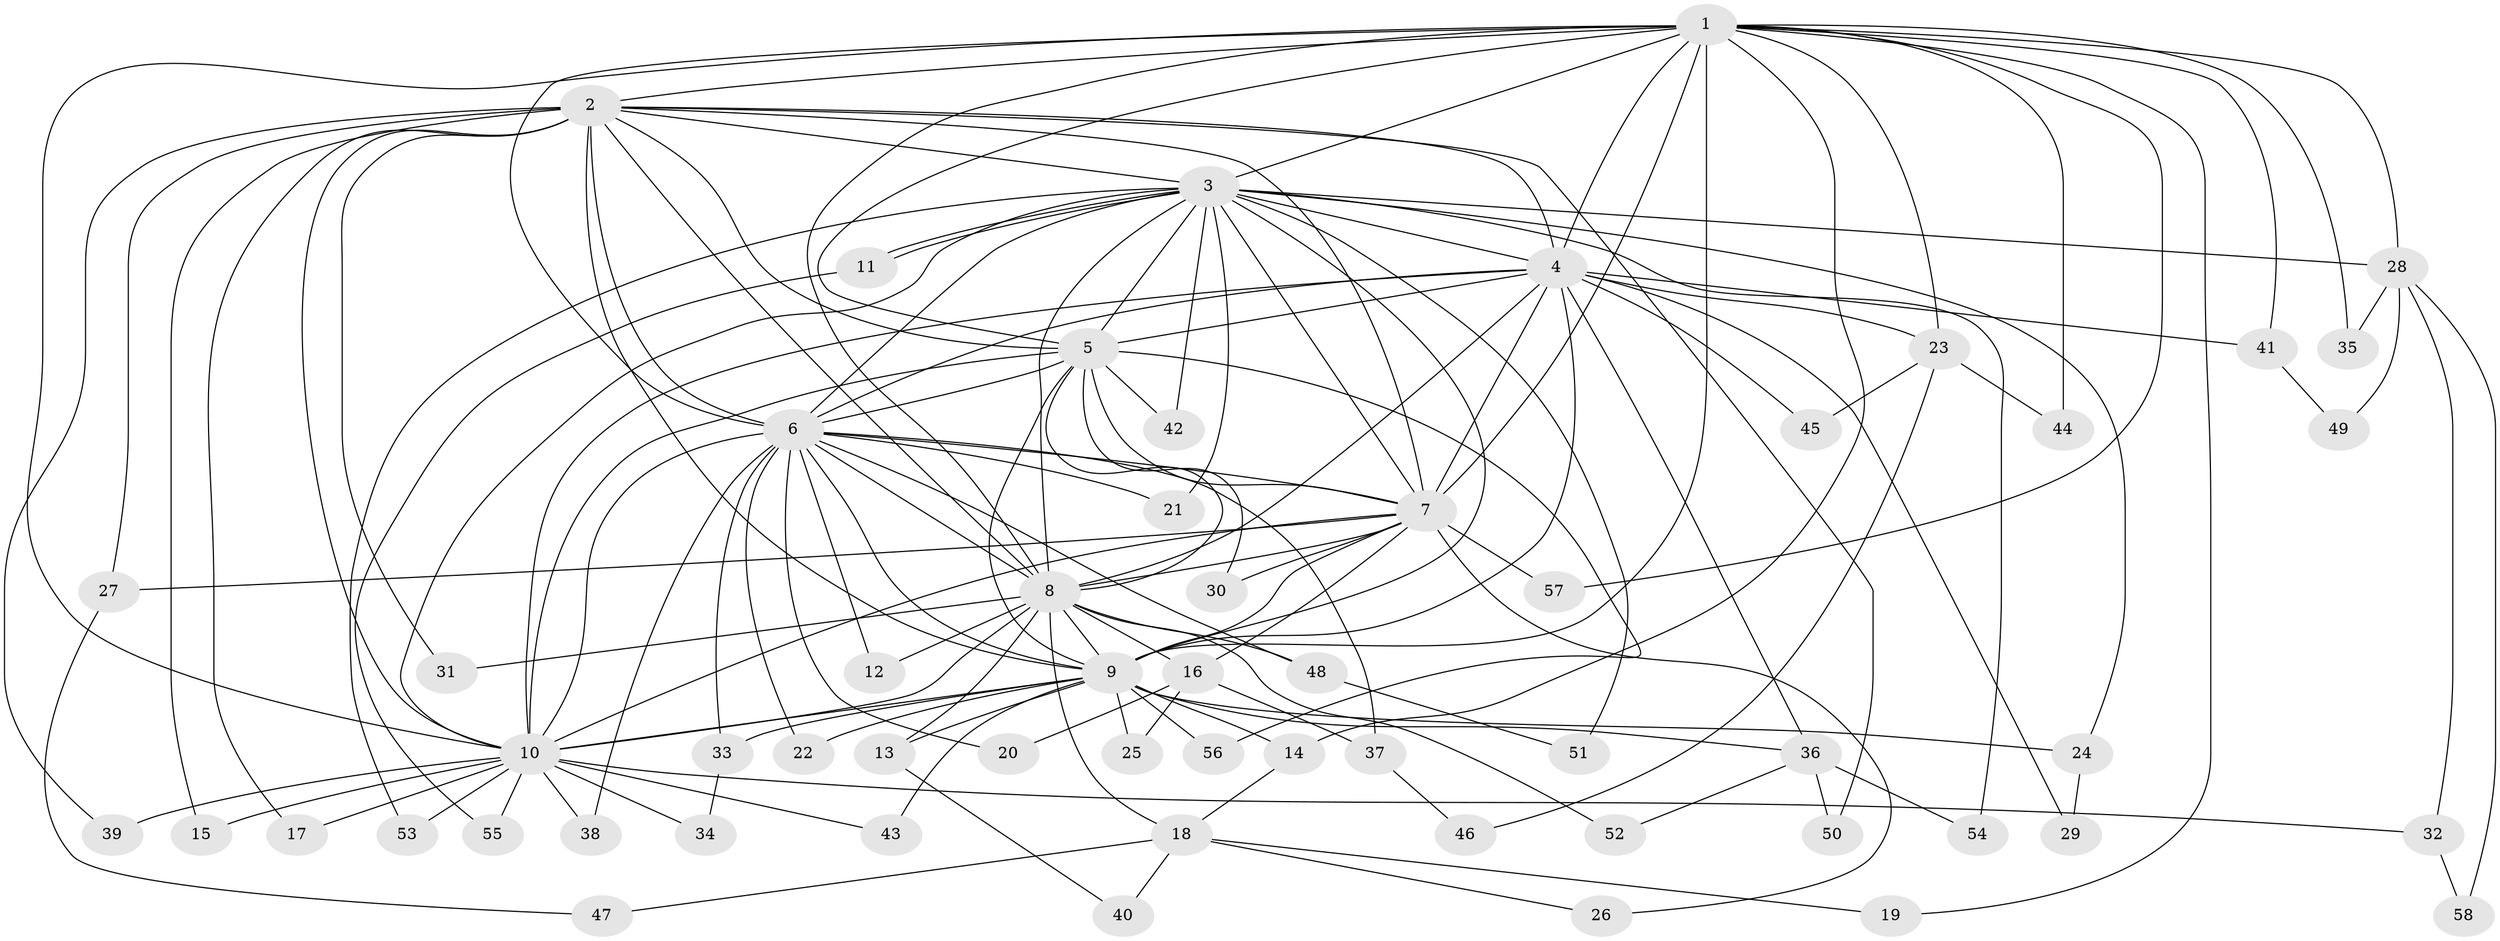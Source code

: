 // coarse degree distribution, {15: 0.07142857142857142, 14: 0.023809523809523808, 16: 0.047619047619047616, 20: 0.023809523809523808, 9: 0.023809523809523808, 11: 0.023809523809523808, 3: 0.14285714285714285, 2: 0.5238095238095238, 5: 0.07142857142857142, 6: 0.023809523809523808, 4: 0.023809523809523808}
// Generated by graph-tools (version 1.1) at 2025/41/03/06/25 10:41:43]
// undirected, 58 vertices, 141 edges
graph export_dot {
graph [start="1"]
  node [color=gray90,style=filled];
  1;
  2;
  3;
  4;
  5;
  6;
  7;
  8;
  9;
  10;
  11;
  12;
  13;
  14;
  15;
  16;
  17;
  18;
  19;
  20;
  21;
  22;
  23;
  24;
  25;
  26;
  27;
  28;
  29;
  30;
  31;
  32;
  33;
  34;
  35;
  36;
  37;
  38;
  39;
  40;
  41;
  42;
  43;
  44;
  45;
  46;
  47;
  48;
  49;
  50;
  51;
  52;
  53;
  54;
  55;
  56;
  57;
  58;
  1 -- 2;
  1 -- 3;
  1 -- 4;
  1 -- 5;
  1 -- 6;
  1 -- 7;
  1 -- 8;
  1 -- 9;
  1 -- 10;
  1 -- 14;
  1 -- 19;
  1 -- 23;
  1 -- 28;
  1 -- 35;
  1 -- 41;
  1 -- 44;
  1 -- 57;
  2 -- 3;
  2 -- 4;
  2 -- 5;
  2 -- 6;
  2 -- 7;
  2 -- 8;
  2 -- 9;
  2 -- 10;
  2 -- 15;
  2 -- 17;
  2 -- 27;
  2 -- 31;
  2 -- 39;
  2 -- 50;
  3 -- 4;
  3 -- 5;
  3 -- 6;
  3 -- 7;
  3 -- 8;
  3 -- 9;
  3 -- 10;
  3 -- 11;
  3 -- 11;
  3 -- 21;
  3 -- 24;
  3 -- 28;
  3 -- 42;
  3 -- 51;
  3 -- 53;
  3 -- 54;
  4 -- 5;
  4 -- 6;
  4 -- 7;
  4 -- 8;
  4 -- 9;
  4 -- 10;
  4 -- 23;
  4 -- 29;
  4 -- 36;
  4 -- 41;
  4 -- 45;
  5 -- 6;
  5 -- 7;
  5 -- 8;
  5 -- 9;
  5 -- 10;
  5 -- 30;
  5 -- 42;
  5 -- 56;
  6 -- 7;
  6 -- 8;
  6 -- 9;
  6 -- 10;
  6 -- 12;
  6 -- 20;
  6 -- 21;
  6 -- 22;
  6 -- 33;
  6 -- 37;
  6 -- 38;
  6 -- 48;
  7 -- 8;
  7 -- 9;
  7 -- 10;
  7 -- 16;
  7 -- 26;
  7 -- 27;
  7 -- 30;
  7 -- 57;
  8 -- 9;
  8 -- 10;
  8 -- 12;
  8 -- 13;
  8 -- 16;
  8 -- 18;
  8 -- 31;
  8 -- 48;
  8 -- 52;
  9 -- 10;
  9 -- 13;
  9 -- 14;
  9 -- 22;
  9 -- 24;
  9 -- 25;
  9 -- 33;
  9 -- 36;
  9 -- 43;
  9 -- 56;
  10 -- 15;
  10 -- 17;
  10 -- 32;
  10 -- 34;
  10 -- 38;
  10 -- 39;
  10 -- 43;
  10 -- 53;
  10 -- 55;
  11 -- 55;
  13 -- 40;
  14 -- 18;
  16 -- 20;
  16 -- 25;
  16 -- 37;
  18 -- 19;
  18 -- 26;
  18 -- 40;
  18 -- 47;
  23 -- 44;
  23 -- 45;
  23 -- 46;
  24 -- 29;
  27 -- 47;
  28 -- 32;
  28 -- 35;
  28 -- 49;
  28 -- 58;
  32 -- 58;
  33 -- 34;
  36 -- 50;
  36 -- 52;
  36 -- 54;
  37 -- 46;
  41 -- 49;
  48 -- 51;
}
